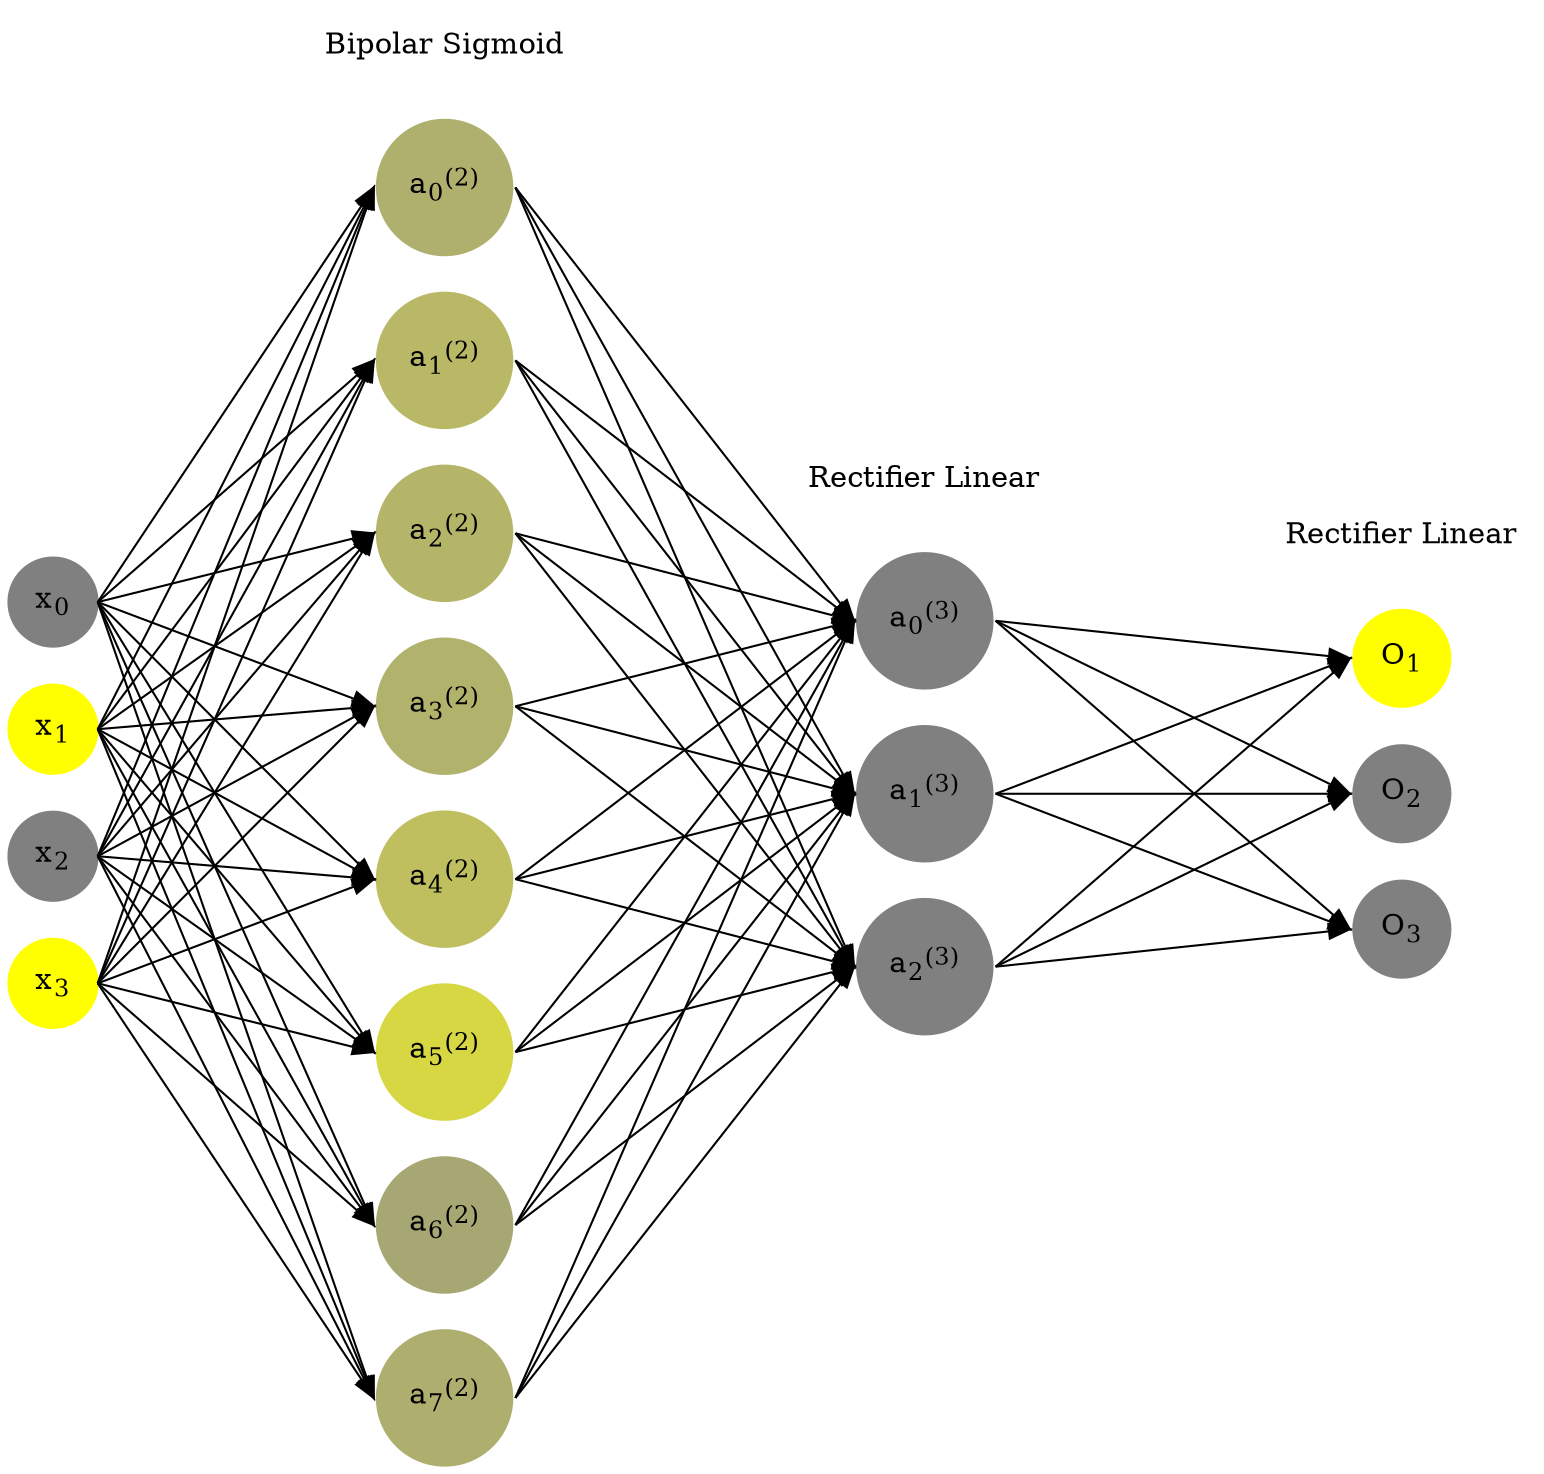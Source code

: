 digraph G {
	rankdir = LR;
	splines=false;
	edge[style=invis];
	ranksep= 1.4;
	{
	node [shape=circle, color="0.1667, 0.0, 0.5", style=filled, fillcolor="0.1667, 0.0, 0.5"];
	x0 [label=<x<sub>0</sub>>];
	}
	{
	node [shape=circle, color="0.1667, 1.0, 1.0", style=filled, fillcolor="0.1667, 1.0, 1.0"];
	x1 [label=<x<sub>1</sub>>];
	}
	{
	node [shape=circle, color="0.1667, 0.0, 0.5", style=filled, fillcolor="0.1667, 0.0, 0.5"];
	x2 [label=<x<sub>2</sub>>];
	}
	{
	node [shape=circle, color="0.1667, 1.0, 1.0", style=filled, fillcolor="0.1667, 1.0, 1.0"];
	x3 [label=<x<sub>3</sub>>];
	}
	{
	node [shape=circle, color="0.1667, 0.374228, 0.687114", style=filled, fillcolor="0.1667, 0.374228, 0.687114"];
	a02 [label=<a<sub>0</sub><sup>(2)</sup>>];
	}
	{
	node [shape=circle, color="0.1667, 0.440825, 0.720413", style=filled, fillcolor="0.1667, 0.440825, 0.720413"];
	a12 [label=<a<sub>1</sub><sup>(2)</sup>>];
	}
	{
	node [shape=circle, color="0.1667, 0.415215, 0.707608", style=filled, fillcolor="0.1667, 0.415215, 0.707608"];
	a22 [label=<a<sub>2</sub><sup>(2)</sup>>];
	}
	{
	node [shape=circle, color="0.1667, 0.390714, 0.695357", style=filled, fillcolor="0.1667, 0.390714, 0.695357"];
	a32 [label=<a<sub>3</sub><sup>(2)</sup>>];
	}
	{
	node [shape=circle, color="0.1667, 0.497082, 0.748541", style=filled, fillcolor="0.1667, 0.497082, 0.748541"];
	a42 [label=<a<sub>4</sub><sup>(2)</sup>>];
	}
	{
	node [shape=circle, color="0.1667, 0.687492, 0.843746", style=filled, fillcolor="0.1667, 0.687492, 0.843746"];
	a52 [label=<a<sub>5</sub><sup>(2)</sup>>];
	}
	{
	node [shape=circle, color="0.1667, 0.312406, 0.656203", style=filled, fillcolor="0.1667, 0.312406, 0.656203"];
	a62 [label=<a<sub>6</sub><sup>(2)</sup>>];
	}
	{
	node [shape=circle, color="0.1667, 0.366035, 0.683018", style=filled, fillcolor="0.1667, 0.366035, 0.683018"];
	a72 [label=<a<sub>7</sub><sup>(2)</sup>>];
	}
	{
	node [shape=circle, color="0.1667, 0.000000, 0.500000", style=filled, fillcolor="0.1667, 0.000000, 0.500000"];
	a03 [label=<a<sub>0</sub><sup>(3)</sup>>];
	}
	{
	node [shape=circle, color="0.1667, 0.000000, 0.500000", style=filled, fillcolor="0.1667, 0.000000, 0.500000"];
	a13 [label=<a<sub>1</sub><sup>(3)</sup>>];
	}
	{
	node [shape=circle, color="0.1667, 0.000000, 0.500000", style=filled, fillcolor="0.1667, 0.000000, 0.500000"];
	a23 [label=<a<sub>2</sub><sup>(3)</sup>>];
	}
	{
	node [shape=circle, color="0.1667, 1.0, 1.0", style=filled, fillcolor="0.1667, 1.0, 1.0"];
	O1 [label=<O<sub>1</sub>>];
	}
	{
	node [shape=circle, color="0.1667, 0.0, 0.5", style=filled, fillcolor="0.1667, 0.0, 0.5"];
	O2 [label=<O<sub>2</sub>>];
	}
	{
	node [shape=circle, color="0.1667, 0.0, 0.5", style=filled, fillcolor="0.1667, 0.0, 0.5"];
	O3 [label=<O<sub>3</sub>>];
	}
	{
	rank=same;
	x0->x1->x2->x3;
	}
	{
	rank=same;
	a02->a12->a22->a32->a42->a52->a62->a72;
	}
	{
	rank=same;
	a03->a13->a23;
	}
	{
	rank=same;
	O1->O2->O3;
	}
	l1 [shape=plaintext,label="Bipolar Sigmoid"];
	l1->a02;
	{rank=same; l1;a02};
	l2 [shape=plaintext,label="Rectifier Linear"];
	l2->a03;
	{rank=same; l2;a03};
	l3 [shape=plaintext,label="Rectifier Linear"];
	l3->O1;
	{rank=same; l3;O1};
edge[style=solid, tailport=e, headport=w];
	{x0;x1;x2;x3} -> {a02;a12;a22;a32;a42;a52;a62;a72};
	{a02;a12;a22;a32;a42;a52;a62;a72} -> {a03;a13;a23};
	{a03;a13;a23} -> {O1,O2,O3};
}